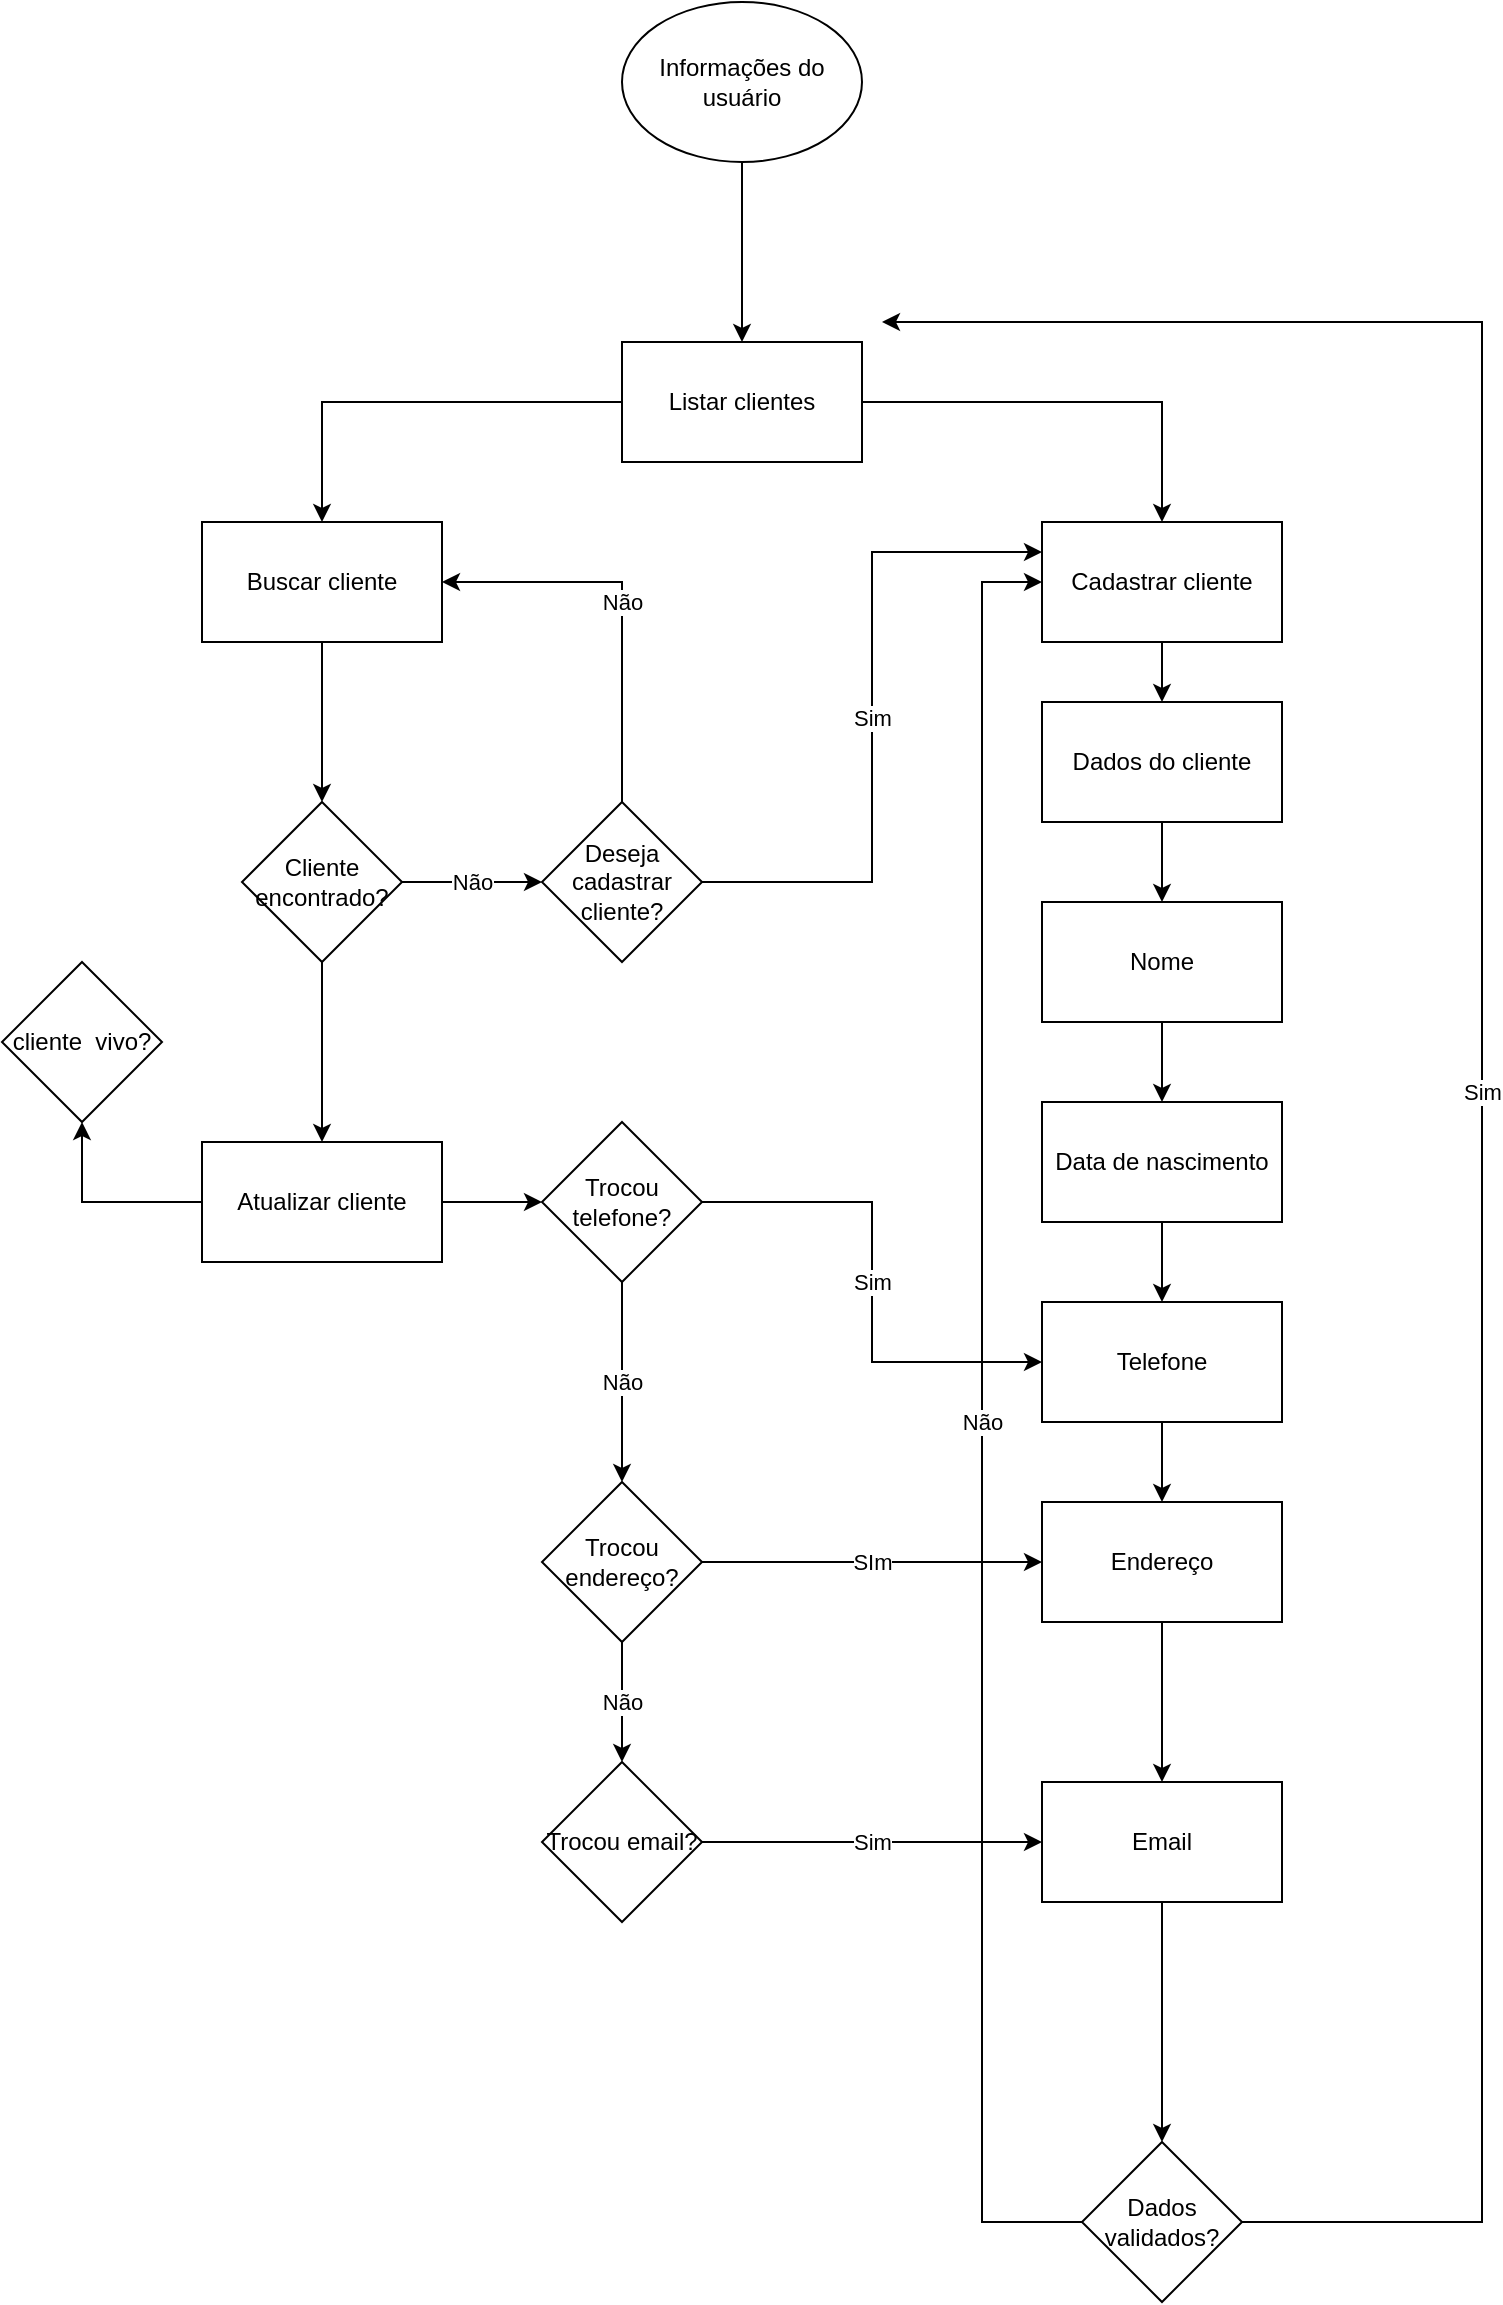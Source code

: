 <mxfile version="24.4.6" type="device">
  <diagram name="Página-1" id="EUpcBxGOUqpETR9F9uDf">
    <mxGraphModel dx="1434" dy="782" grid="1" gridSize="10" guides="1" tooltips="1" connect="1" arrows="1" fold="1" page="1" pageScale="1" pageWidth="827" pageHeight="1169" math="0" shadow="0">
      <root>
        <mxCell id="0" />
        <mxCell id="1" parent="0" />
        <mxCell id="CemlTMULlmYV_-oVux1v-20" value="" style="edgeStyle=orthogonalEdgeStyle;rounded=0;orthogonalLoop=1;jettySize=auto;html=1;" edge="1" parent="1" source="CemlTMULlmYV_-oVux1v-1" target="CemlTMULlmYV_-oVux1v-19">
          <mxGeometry relative="1" as="geometry" />
        </mxCell>
        <mxCell id="CemlTMULlmYV_-oVux1v-1" value="Informações do usuário" style="ellipse;whiteSpace=wrap;html=1;" vertex="1" parent="1">
          <mxGeometry x="340" y="10" width="120" height="80" as="geometry" />
        </mxCell>
        <mxCell id="CemlTMULlmYV_-oVux1v-6" value="" style="edgeStyle=orthogonalEdgeStyle;rounded=0;orthogonalLoop=1;jettySize=auto;html=1;" edge="1" parent="1" source="CemlTMULlmYV_-oVux1v-3" target="CemlTMULlmYV_-oVux1v-5">
          <mxGeometry relative="1" as="geometry" />
        </mxCell>
        <mxCell id="CemlTMULlmYV_-oVux1v-3" value="Cadastrar cliente" style="rounded=0;whiteSpace=wrap;html=1;" vertex="1" parent="1">
          <mxGeometry x="550" y="270" width="120" height="60" as="geometry" />
        </mxCell>
        <mxCell id="CemlTMULlmYV_-oVux1v-8" value="" style="edgeStyle=orthogonalEdgeStyle;rounded=0;orthogonalLoop=1;jettySize=auto;html=1;" edge="1" parent="1" source="CemlTMULlmYV_-oVux1v-5" target="CemlTMULlmYV_-oVux1v-7">
          <mxGeometry relative="1" as="geometry" />
        </mxCell>
        <mxCell id="CemlTMULlmYV_-oVux1v-5" value="Dados do cliente" style="whiteSpace=wrap;html=1;rounded=0;" vertex="1" parent="1">
          <mxGeometry x="550" y="360" width="120" height="60" as="geometry" />
        </mxCell>
        <mxCell id="CemlTMULlmYV_-oVux1v-10" value="" style="edgeStyle=orthogonalEdgeStyle;rounded=0;orthogonalLoop=1;jettySize=auto;html=1;" edge="1" parent="1" source="CemlTMULlmYV_-oVux1v-7" target="CemlTMULlmYV_-oVux1v-9">
          <mxGeometry relative="1" as="geometry" />
        </mxCell>
        <mxCell id="CemlTMULlmYV_-oVux1v-7" value="Nome" style="whiteSpace=wrap;html=1;rounded=0;" vertex="1" parent="1">
          <mxGeometry x="550" y="460" width="120" height="60" as="geometry" />
        </mxCell>
        <mxCell id="CemlTMULlmYV_-oVux1v-12" value="" style="edgeStyle=orthogonalEdgeStyle;rounded=0;orthogonalLoop=1;jettySize=auto;html=1;" edge="1" parent="1" source="CemlTMULlmYV_-oVux1v-9" target="CemlTMULlmYV_-oVux1v-11">
          <mxGeometry relative="1" as="geometry" />
        </mxCell>
        <mxCell id="CemlTMULlmYV_-oVux1v-9" value="Data de nascimento" style="whiteSpace=wrap;html=1;rounded=0;" vertex="1" parent="1">
          <mxGeometry x="550" y="560" width="120" height="60" as="geometry" />
        </mxCell>
        <mxCell id="CemlTMULlmYV_-oVux1v-16" value="" style="edgeStyle=orthogonalEdgeStyle;rounded=0;orthogonalLoop=1;jettySize=auto;html=1;" edge="1" parent="1" source="CemlTMULlmYV_-oVux1v-11" target="CemlTMULlmYV_-oVux1v-15">
          <mxGeometry relative="1" as="geometry" />
        </mxCell>
        <mxCell id="CemlTMULlmYV_-oVux1v-11" value="Telefone" style="whiteSpace=wrap;html=1;rounded=0;" vertex="1" parent="1">
          <mxGeometry x="550" y="660" width="120" height="60" as="geometry" />
        </mxCell>
        <mxCell id="CemlTMULlmYV_-oVux1v-39" value="" style="edgeStyle=orthogonalEdgeStyle;rounded=0;orthogonalLoop=1;jettySize=auto;html=1;" edge="1" parent="1" source="CemlTMULlmYV_-oVux1v-15" target="CemlTMULlmYV_-oVux1v-38">
          <mxGeometry relative="1" as="geometry" />
        </mxCell>
        <mxCell id="CemlTMULlmYV_-oVux1v-15" value="Endereço" style="whiteSpace=wrap;html=1;rounded=0;" vertex="1" parent="1">
          <mxGeometry x="550" y="760" width="120" height="60" as="geometry" />
        </mxCell>
        <mxCell id="CemlTMULlmYV_-oVux1v-21" style="edgeStyle=orthogonalEdgeStyle;rounded=0;orthogonalLoop=1;jettySize=auto;html=1;" edge="1" parent="1" source="CemlTMULlmYV_-oVux1v-19" target="CemlTMULlmYV_-oVux1v-3">
          <mxGeometry relative="1" as="geometry" />
        </mxCell>
        <mxCell id="CemlTMULlmYV_-oVux1v-29" value="" style="edgeStyle=orthogonalEdgeStyle;rounded=0;orthogonalLoop=1;jettySize=auto;html=1;" edge="1" parent="1" source="CemlTMULlmYV_-oVux1v-19" target="CemlTMULlmYV_-oVux1v-28">
          <mxGeometry relative="1" as="geometry" />
        </mxCell>
        <mxCell id="CemlTMULlmYV_-oVux1v-19" value="Listar clientes" style="whiteSpace=wrap;html=1;" vertex="1" parent="1">
          <mxGeometry x="340" y="180" width="120" height="60" as="geometry" />
        </mxCell>
        <mxCell id="CemlTMULlmYV_-oVux1v-25" value="Sim" style="edgeStyle=orthogonalEdgeStyle;rounded=0;orthogonalLoop=1;jettySize=auto;html=1;entryX=1;entryY=0.5;entryDx=0;entryDy=0;exitX=1;exitY=0.5;exitDx=0;exitDy=0;" edge="1" parent="1" source="CemlTMULlmYV_-oVux1v-22">
          <mxGeometry relative="1" as="geometry">
            <mxPoint x="620" y="1130" as="sourcePoint" />
            <mxPoint x="470" y="170" as="targetPoint" />
            <Array as="points">
              <mxPoint x="770" y="1120" />
              <mxPoint x="770" y="170" />
            </Array>
          </mxGeometry>
        </mxCell>
        <mxCell id="CemlTMULlmYV_-oVux1v-26" value="Não" style="edgeStyle=orthogonalEdgeStyle;rounded=0;orthogonalLoop=1;jettySize=auto;html=1;entryX=0;entryY=0.5;entryDx=0;entryDy=0;" edge="1" parent="1" source="CemlTMULlmYV_-oVux1v-22" target="CemlTMULlmYV_-oVux1v-3">
          <mxGeometry relative="1" as="geometry">
            <Array as="points">
              <mxPoint x="520" y="1120" />
              <mxPoint x="520" y="300" />
            </Array>
          </mxGeometry>
        </mxCell>
        <mxCell id="CemlTMULlmYV_-oVux1v-22" value="Dados validados?" style="rhombus;whiteSpace=wrap;html=1;rounded=0;" vertex="1" parent="1">
          <mxGeometry x="570" y="1080" width="80" height="80" as="geometry" />
        </mxCell>
        <mxCell id="CemlTMULlmYV_-oVux1v-31" value="" style="edgeStyle=orthogonalEdgeStyle;rounded=0;orthogonalLoop=1;jettySize=auto;html=1;" edge="1" parent="1" source="CemlTMULlmYV_-oVux1v-28" target="CemlTMULlmYV_-oVux1v-30">
          <mxGeometry relative="1" as="geometry" />
        </mxCell>
        <mxCell id="CemlTMULlmYV_-oVux1v-28" value="Buscar cliente" style="whiteSpace=wrap;html=1;" vertex="1" parent="1">
          <mxGeometry x="130" y="270" width="120" height="60" as="geometry" />
        </mxCell>
        <mxCell id="CemlTMULlmYV_-oVux1v-33" value="Não" style="edgeStyle=orthogonalEdgeStyle;rounded=0;orthogonalLoop=1;jettySize=auto;html=1;" edge="1" parent="1" source="CemlTMULlmYV_-oVux1v-30" target="CemlTMULlmYV_-oVux1v-32">
          <mxGeometry relative="1" as="geometry" />
        </mxCell>
        <mxCell id="CemlTMULlmYV_-oVux1v-37" value="" style="edgeStyle=orthogonalEdgeStyle;rounded=0;orthogonalLoop=1;jettySize=auto;html=1;" edge="1" parent="1" source="CemlTMULlmYV_-oVux1v-30" target="CemlTMULlmYV_-oVux1v-36">
          <mxGeometry relative="1" as="geometry" />
        </mxCell>
        <mxCell id="CemlTMULlmYV_-oVux1v-30" value="Cliente encontrado?" style="rhombus;whiteSpace=wrap;html=1;" vertex="1" parent="1">
          <mxGeometry x="150" y="410" width="80" height="80" as="geometry" />
        </mxCell>
        <mxCell id="CemlTMULlmYV_-oVux1v-34" value="Sim" style="edgeStyle=orthogonalEdgeStyle;rounded=0;orthogonalLoop=1;jettySize=auto;html=1;entryX=0;entryY=0.25;entryDx=0;entryDy=0;" edge="1" parent="1" source="CemlTMULlmYV_-oVux1v-32" target="CemlTMULlmYV_-oVux1v-3">
          <mxGeometry relative="1" as="geometry" />
        </mxCell>
        <mxCell id="CemlTMULlmYV_-oVux1v-35" value="Não" style="edgeStyle=orthogonalEdgeStyle;rounded=0;orthogonalLoop=1;jettySize=auto;html=1;entryX=1;entryY=0.5;entryDx=0;entryDy=0;" edge="1" parent="1" source="CemlTMULlmYV_-oVux1v-32" target="CemlTMULlmYV_-oVux1v-28">
          <mxGeometry relative="1" as="geometry">
            <Array as="points">
              <mxPoint x="340" y="300" />
            </Array>
          </mxGeometry>
        </mxCell>
        <mxCell id="CemlTMULlmYV_-oVux1v-32" value="Deseja cadastrar cliente?" style="rhombus;whiteSpace=wrap;html=1;" vertex="1" parent="1">
          <mxGeometry x="300" y="410" width="80" height="80" as="geometry" />
        </mxCell>
        <mxCell id="CemlTMULlmYV_-oVux1v-42" value="" style="edgeStyle=orthogonalEdgeStyle;rounded=0;orthogonalLoop=1;jettySize=auto;html=1;exitX=1;exitY=1;exitDx=0;exitDy=0;" edge="1" parent="1" source="CemlTMULlmYV_-oVux1v-36" target="CemlTMULlmYV_-oVux1v-41">
          <mxGeometry relative="1" as="geometry">
            <Array as="points">
              <mxPoint x="250" y="610" />
            </Array>
          </mxGeometry>
        </mxCell>
        <mxCell id="CemlTMULlmYV_-oVux1v-49" value="" style="edgeStyle=orthogonalEdgeStyle;rounded=0;orthogonalLoop=1;jettySize=auto;html=1;" edge="1" parent="1" source="CemlTMULlmYV_-oVux1v-36" target="CemlTMULlmYV_-oVux1v-48">
          <mxGeometry relative="1" as="geometry" />
        </mxCell>
        <mxCell id="CemlTMULlmYV_-oVux1v-36" value="Atualizar cliente" style="whiteSpace=wrap;html=1;" vertex="1" parent="1">
          <mxGeometry x="130" y="580" width="120" height="60" as="geometry" />
        </mxCell>
        <mxCell id="CemlTMULlmYV_-oVux1v-40" style="edgeStyle=orthogonalEdgeStyle;rounded=0;orthogonalLoop=1;jettySize=auto;html=1;" edge="1" parent="1" source="CemlTMULlmYV_-oVux1v-38" target="CemlTMULlmYV_-oVux1v-22">
          <mxGeometry relative="1" as="geometry" />
        </mxCell>
        <mxCell id="CemlTMULlmYV_-oVux1v-38" value="Email" style="whiteSpace=wrap;html=1;rounded=0;" vertex="1" parent="1">
          <mxGeometry x="550" y="900" width="120" height="60" as="geometry" />
        </mxCell>
        <mxCell id="CemlTMULlmYV_-oVux1v-43" value="Sim" style="edgeStyle=orthogonalEdgeStyle;rounded=0;orthogonalLoop=1;jettySize=auto;html=1;entryX=0;entryY=0.5;entryDx=0;entryDy=0;" edge="1" parent="1" source="CemlTMULlmYV_-oVux1v-41" target="CemlTMULlmYV_-oVux1v-11">
          <mxGeometry relative="1" as="geometry" />
        </mxCell>
        <mxCell id="CemlTMULlmYV_-oVux1v-51" value="Não" style="edgeStyle=orthogonalEdgeStyle;rounded=0;orthogonalLoop=1;jettySize=auto;html=1;" edge="1" parent="1" source="CemlTMULlmYV_-oVux1v-41" target="CemlTMULlmYV_-oVux1v-50">
          <mxGeometry relative="1" as="geometry" />
        </mxCell>
        <mxCell id="CemlTMULlmYV_-oVux1v-41" value="Trocou telefone?" style="rhombus;whiteSpace=wrap;html=1;" vertex="1" parent="1">
          <mxGeometry x="300" y="570" width="80" height="80" as="geometry" />
        </mxCell>
        <mxCell id="CemlTMULlmYV_-oVux1v-48" value="cliente&amp;nbsp; vivo?" style="rhombus;whiteSpace=wrap;html=1;" vertex="1" parent="1">
          <mxGeometry x="30" y="490" width="80" height="80" as="geometry" />
        </mxCell>
        <mxCell id="CemlTMULlmYV_-oVux1v-53" value="Não" style="edgeStyle=orthogonalEdgeStyle;rounded=0;orthogonalLoop=1;jettySize=auto;html=1;" edge="1" parent="1" source="CemlTMULlmYV_-oVux1v-50" target="CemlTMULlmYV_-oVux1v-52">
          <mxGeometry relative="1" as="geometry" />
        </mxCell>
        <mxCell id="CemlTMULlmYV_-oVux1v-54" value="SIm" style="edgeStyle=orthogonalEdgeStyle;rounded=0;orthogonalLoop=1;jettySize=auto;html=1;entryX=0;entryY=0.5;entryDx=0;entryDy=0;" edge="1" parent="1" source="CemlTMULlmYV_-oVux1v-50" target="CemlTMULlmYV_-oVux1v-15">
          <mxGeometry relative="1" as="geometry">
            <Array as="points">
              <mxPoint x="410" y="790" />
              <mxPoint x="410" y="790" />
            </Array>
          </mxGeometry>
        </mxCell>
        <mxCell id="CemlTMULlmYV_-oVux1v-50" value="Trocou endereço?" style="rhombus;whiteSpace=wrap;html=1;" vertex="1" parent="1">
          <mxGeometry x="300" y="750" width="80" height="80" as="geometry" />
        </mxCell>
        <mxCell id="CemlTMULlmYV_-oVux1v-55" value="Sim" style="edgeStyle=orthogonalEdgeStyle;rounded=0;orthogonalLoop=1;jettySize=auto;html=1;entryX=0;entryY=0.5;entryDx=0;entryDy=0;" edge="1" parent="1" source="CemlTMULlmYV_-oVux1v-52" target="CemlTMULlmYV_-oVux1v-38">
          <mxGeometry relative="1" as="geometry" />
        </mxCell>
        <mxCell id="CemlTMULlmYV_-oVux1v-52" value="Trocou email?" style="rhombus;whiteSpace=wrap;html=1;" vertex="1" parent="1">
          <mxGeometry x="300" y="890" width="80" height="80" as="geometry" />
        </mxCell>
      </root>
    </mxGraphModel>
  </diagram>
</mxfile>
